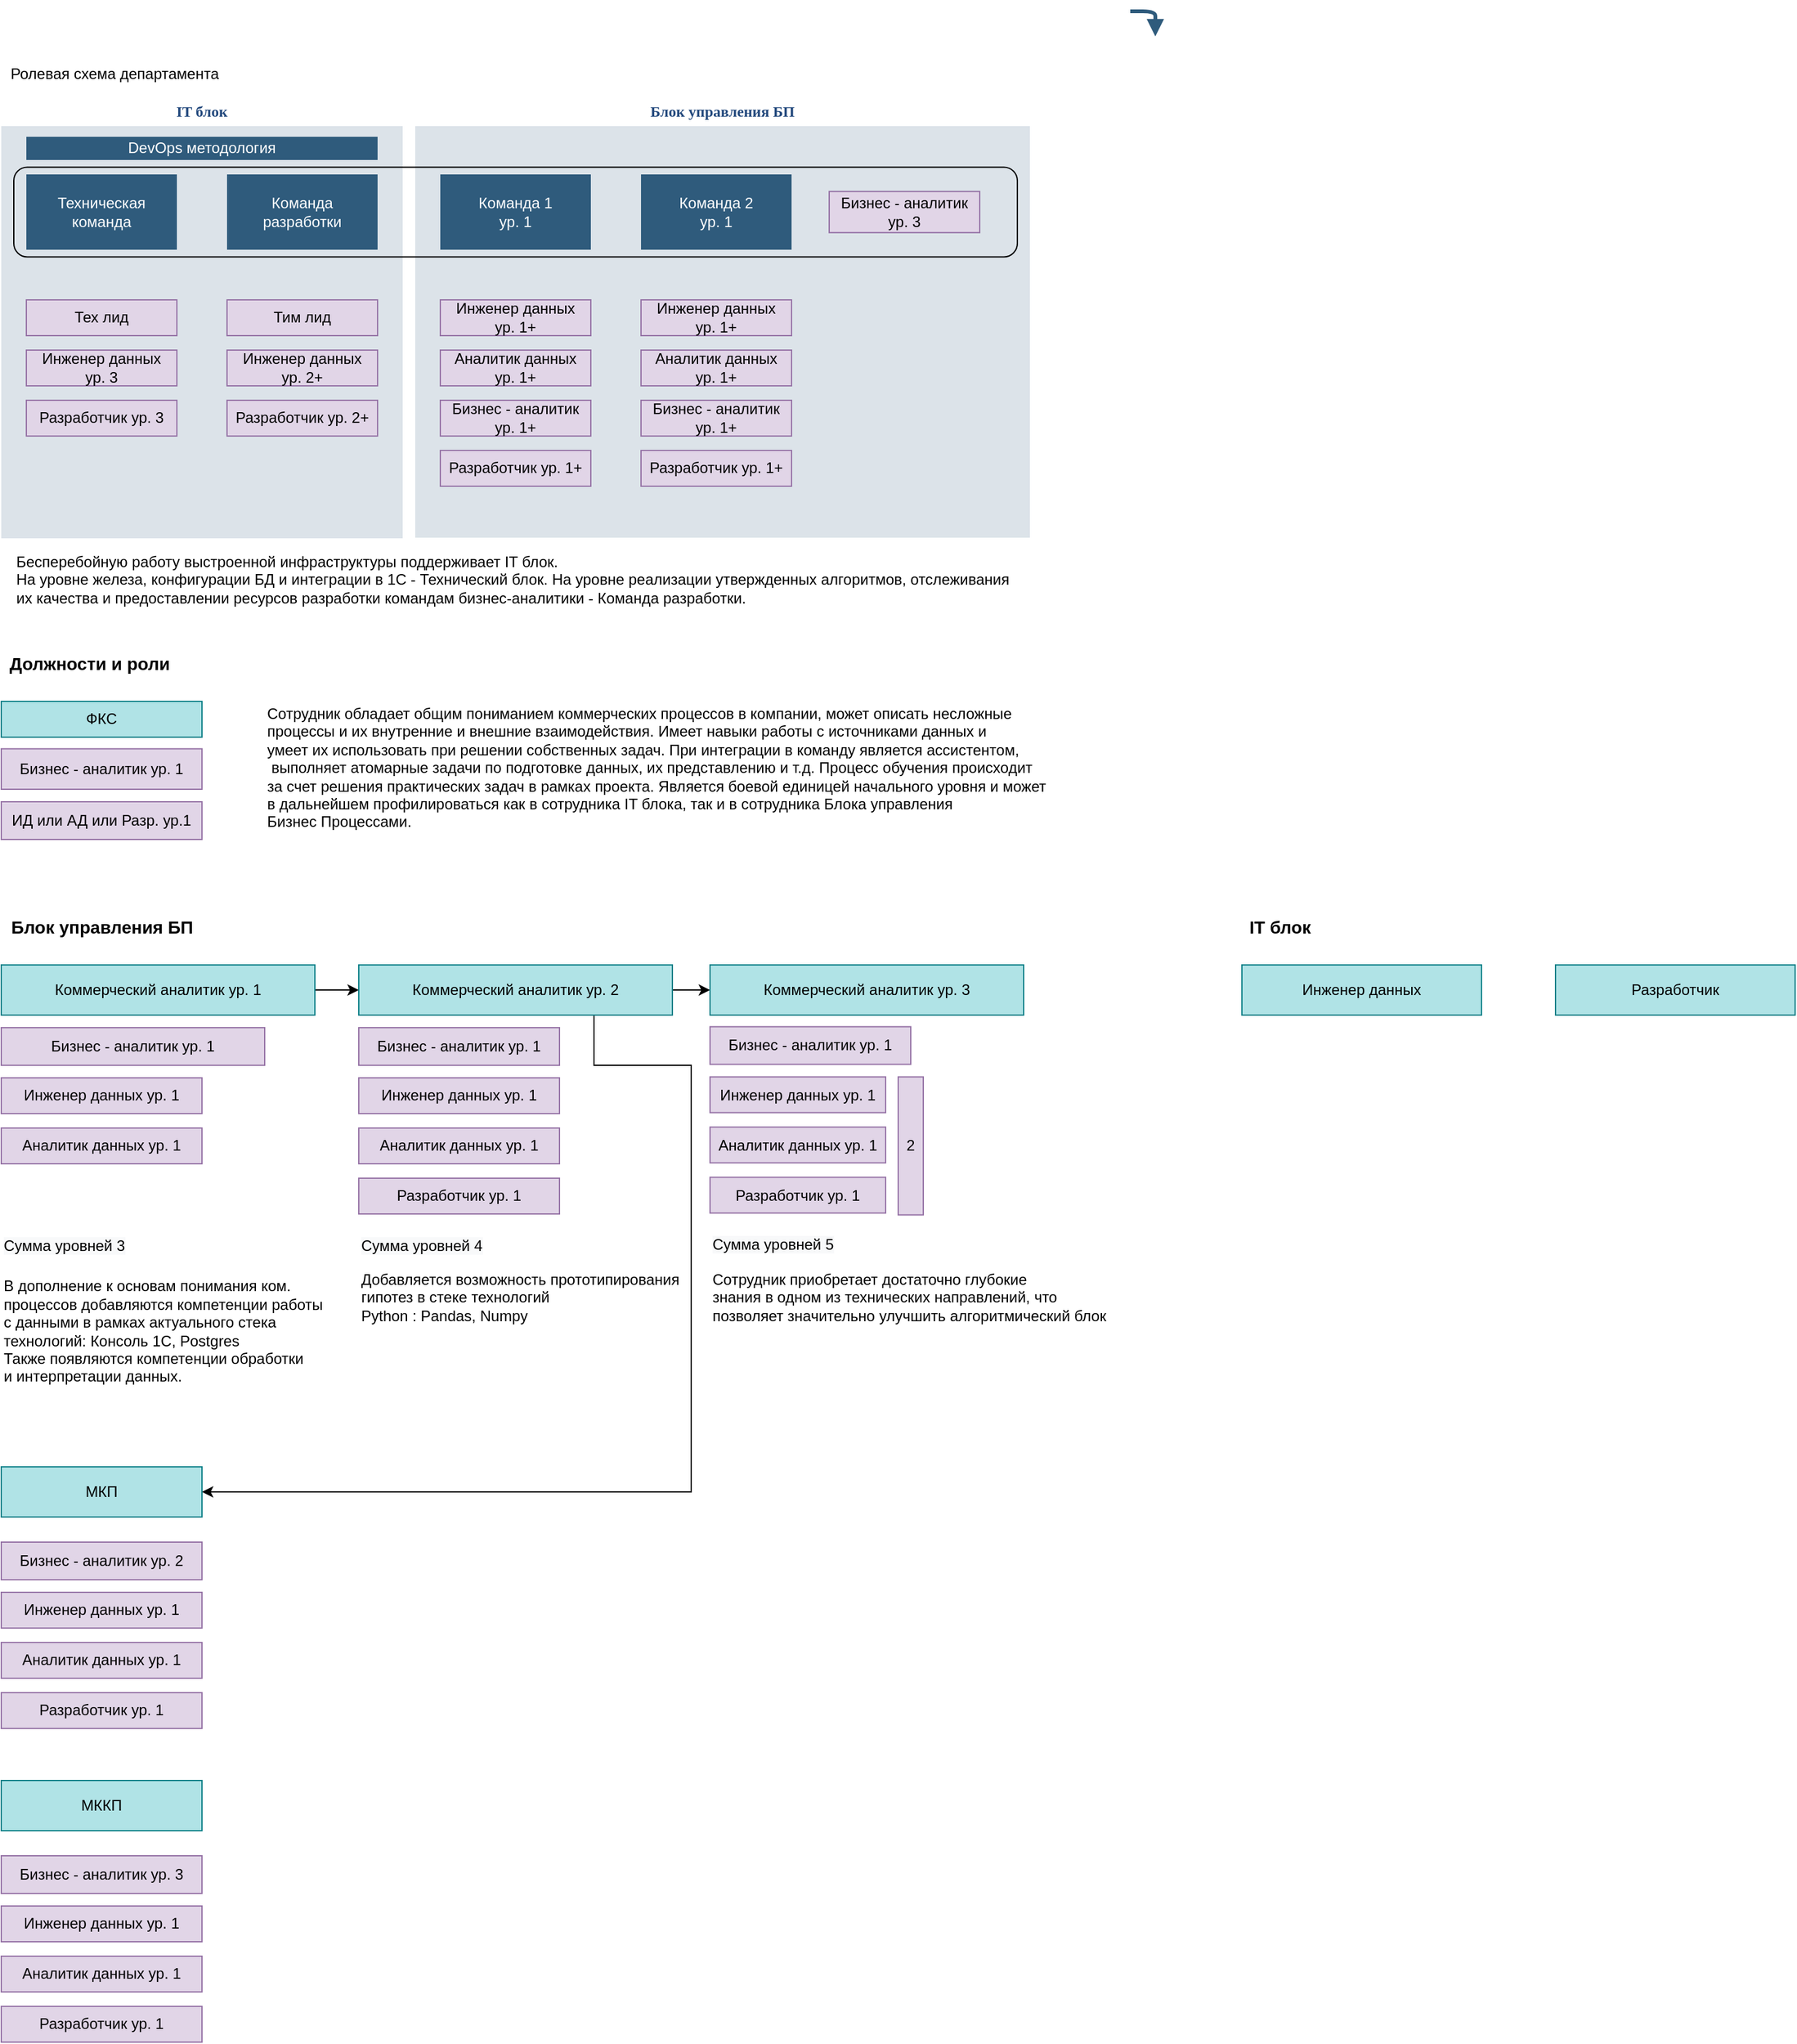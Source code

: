 <mxfile version="18.1.2" type="github">
  <diagram id="07fea595-8f29-1299-0266-81d95cde20df" name="Page-1">
    <mxGraphModel dx="3132" dy="1127" grid="1" gridSize="10" guides="1" tooltips="1" connect="1" arrows="1" fold="1" page="1" pageScale="1" pageWidth="1169" pageHeight="827" background="#ffffff" math="0" shadow="0">
      <root>
        <mxCell id="0" />
        <mxCell id="1" parent="0" />
        <mxCell id="170" value="&lt;font color=&quot;#23497d&quot;&gt;IT блок&lt;/font&gt;" style="swimlane;whiteSpace=wrap;fillColor=none;swimlaneFillColor=#BAC8D3;fontColor=#2F5B7C;fontFamily=Tahoma;html=1;strokeColor=none;opacity=50;" parent="1" vertex="1">
          <mxGeometry x="-70" y="88.5" width="320" height="351.5" as="geometry">
            <mxRectangle x="20" y="20" width="80" height="23" as="alternateBounds" />
          </mxGeometry>
        </mxCell>
        <mxCell id="171" value="Техническая команда" style="whiteSpace=wrap;shadow=0;fontColor=#FFFFFF;fontFamily=Helvetica;fontStyle=0;html=1;fontSize=12;plain-purple;strokeColor=none;fillColor=#2f5b7c;gradientColor=none;spacing=6;verticalAlign=middle;" parent="170" vertex="1">
          <mxGeometry x="20" y="61.5" width="120" height="60" as="geometry" />
        </mxCell>
        <mxCell id="172" value="Команда разработки" style="whiteSpace=wrap;strokeColor=none;fillColor=#2f5b7c;shadow=0;fontColor=#FFFFFF;fontFamily=Helvetica;fontStyle=0;html=1;fontSize=12;spacing=6;verticalAlign=middle;" parent="170" vertex="1">
          <mxGeometry x="180" y="61.5" width="120" height="60" as="geometry" />
        </mxCell>
        <mxCell id="173" value="Тех лид" style="whiteSpace=wrap;strokeColor=#9673a6;fillColor=#e1d5e7;shadow=0;fontFamily=Helvetica;fontStyle=0;html=1;fontSize=12;spacing=6;verticalAlign=middle;" parent="170" vertex="1">
          <mxGeometry x="20" y="161.5" width="120" height="28.5" as="geometry" />
        </mxCell>
        <mxCell id="182" value="DevOps методология" style="whiteSpace=wrap;strokeColor=none;fillColor=#2f5b7c;shadow=0;fontColor=#FFFFFF;fontFamily=Helvetica;fontStyle=0;html=1;fontSize=12;spacing=6;verticalAlign=middle;" parent="170" vertex="1">
          <mxGeometry x="20" y="31.5" width="280" height="18.5" as="geometry" />
        </mxCell>
        <mxCell id="q-G5kUrWomw_NDkCvjXE-217" value="Инженер данных ур. 3" style="whiteSpace=wrap;strokeColor=#9673a6;fillColor=#e1d5e7;shadow=0;fontFamily=Helvetica;fontStyle=0;html=1;fontSize=12;spacing=6;verticalAlign=middle;" vertex="1" parent="170">
          <mxGeometry x="20" y="201.5" width="120" height="28.5" as="geometry" />
        </mxCell>
        <mxCell id="q-G5kUrWomw_NDkCvjXE-218" value="Разработчик ур. 3" style="whiteSpace=wrap;strokeColor=#9673a6;fillColor=#e1d5e7;shadow=0;fontFamily=Helvetica;fontStyle=0;html=1;fontSize=12;spacing=6;verticalAlign=middle;" vertex="1" parent="170">
          <mxGeometry x="20" y="241.5" width="120" height="28.5" as="geometry" />
        </mxCell>
        <mxCell id="q-G5kUrWomw_NDkCvjXE-219" value="Тим лид" style="whiteSpace=wrap;strokeColor=#9673a6;fillColor=#e1d5e7;shadow=0;fontFamily=Helvetica;fontStyle=0;html=1;fontSize=12;spacing=6;verticalAlign=middle;" vertex="1" parent="170">
          <mxGeometry x="180" y="161.5" width="120" height="28.5" as="geometry" />
        </mxCell>
        <mxCell id="q-G5kUrWomw_NDkCvjXE-220" value="Инженер данных ур. 2+" style="whiteSpace=wrap;strokeColor=#9673a6;fillColor=#e1d5e7;shadow=0;fontFamily=Helvetica;fontStyle=0;html=1;fontSize=12;spacing=6;verticalAlign=middle;" vertex="1" parent="170">
          <mxGeometry x="180" y="201.5" width="120" height="28.5" as="geometry" />
        </mxCell>
        <mxCell id="q-G5kUrWomw_NDkCvjXE-221" value="Разработчик ур. 2+" style="whiteSpace=wrap;strokeColor=#9673a6;fillColor=#e1d5e7;shadow=0;fontFamily=Helvetica;fontStyle=0;html=1;fontSize=12;spacing=6;verticalAlign=middle;" vertex="1" parent="170">
          <mxGeometry x="180" y="241.5" width="120" height="28.5" as="geometry" />
        </mxCell>
        <mxCell id="175" value="" style="edgeStyle=segmentEdgeStyle;strokeColor=#2F5B7C;strokeWidth=3;html=1;endArrow=block;endFill=1;" parent="1" edge="1">
          <mxGeometry width="100" height="100" relative="1" as="geometry">
            <mxPoint x="830" y="20" as="sourcePoint" />
            <mxPoint x="850" y="40" as="targetPoint" />
          </mxGeometry>
        </mxCell>
        <mxCell id="q-G5kUrWomw_NDkCvjXE-231" value="Ролевая схема департамента" style="text;html=1;align=center;verticalAlign=middle;resizable=0;points=[];autosize=1;strokeColor=none;fillColor=none;" vertex="1" parent="1">
          <mxGeometry x="-70" y="60" width="180" height="20" as="geometry" />
        </mxCell>
        <mxCell id="183" value="&lt;font color=&quot;#23497d&quot;&gt;Блок управления БП&lt;/font&gt;" style="swimlane;whiteSpace=wrap;fillColor=none;swimlaneFillColor=#BAC8D3;fontColor=#2F5B7C;fontFamily=Tahoma;html=1;strokeColor=none;opacity=50;" parent="1" vertex="1">
          <mxGeometry x="260" y="88.5" width="490" height="351" as="geometry">
            <mxRectangle x="270" y="110" width="80" height="23" as="alternateBounds" />
          </mxGeometry>
        </mxCell>
        <mxCell id="184" value="Команда 1&lt;br&gt;ур. 1" style="whiteSpace=wrap;shadow=0;fontColor=#FFFFFF;fontFamily=Helvetica;fontStyle=0;html=1;fontSize=12;plain-purple;strokeColor=none;fillColor=#2f5b7c;gradientColor=none;spacing=6;verticalAlign=middle;" parent="183" vertex="1">
          <mxGeometry x="20" y="61.5" width="120" height="60" as="geometry" />
        </mxCell>
        <mxCell id="q-G5kUrWomw_NDkCvjXE-222" value="Команда 2&lt;br&gt;ур. 1" style="whiteSpace=wrap;shadow=0;fontColor=#FFFFFF;fontFamily=Helvetica;fontStyle=0;html=1;fontSize=12;plain-purple;strokeColor=none;fillColor=#2f5b7c;gradientColor=none;spacing=6;verticalAlign=middle;" vertex="1" parent="183">
          <mxGeometry x="180" y="61.5" width="120" height="60" as="geometry" />
        </mxCell>
        <mxCell id="q-G5kUrWomw_NDkCvjXE-223" value="Инженер данных ур. 1+" style="whiteSpace=wrap;strokeColor=#9673a6;fillColor=#e1d5e7;shadow=0;fontFamily=Helvetica;fontStyle=0;html=1;fontSize=12;spacing=6;verticalAlign=middle;" vertex="1" parent="183">
          <mxGeometry x="20" y="161.5" width="120" height="28.5" as="geometry" />
        </mxCell>
        <mxCell id="q-G5kUrWomw_NDkCvjXE-224" value="Аналитик данных ур. 1+" style="whiteSpace=wrap;strokeColor=#9673a6;fillColor=#e1d5e7;shadow=0;fontFamily=Helvetica;fontStyle=0;html=1;fontSize=12;spacing=6;verticalAlign=middle;" vertex="1" parent="183">
          <mxGeometry x="20" y="201.5" width="120" height="28.5" as="geometry" />
        </mxCell>
        <mxCell id="q-G5kUrWomw_NDkCvjXE-225" value="Бизнес - аналитик ур. 1+" style="whiteSpace=wrap;strokeColor=#9673a6;fillColor=#e1d5e7;shadow=0;fontFamily=Helvetica;fontStyle=0;html=1;fontSize=12;spacing=6;verticalAlign=middle;" vertex="1" parent="183">
          <mxGeometry x="20" y="241.5" width="120" height="28.5" as="geometry" />
        </mxCell>
        <mxCell id="q-G5kUrWomw_NDkCvjXE-226" value="Разработчик ур. 1+" style="whiteSpace=wrap;strokeColor=#9673a6;fillColor=#e1d5e7;shadow=0;fontFamily=Helvetica;fontStyle=0;html=1;fontSize=12;spacing=6;verticalAlign=middle;" vertex="1" parent="183">
          <mxGeometry x="20" y="281.5" width="120" height="28.5" as="geometry" />
        </mxCell>
        <mxCell id="q-G5kUrWomw_NDkCvjXE-227" value="Инженер данных ур. 1+" style="whiteSpace=wrap;strokeColor=#9673a6;fillColor=#e1d5e7;shadow=0;fontFamily=Helvetica;fontStyle=0;html=1;fontSize=12;spacing=6;verticalAlign=middle;" vertex="1" parent="183">
          <mxGeometry x="180" y="161.5" width="120" height="28.5" as="geometry" />
        </mxCell>
        <mxCell id="q-G5kUrWomw_NDkCvjXE-228" value="Аналитик данных ур. 1+" style="whiteSpace=wrap;strokeColor=#9673a6;fillColor=#e1d5e7;shadow=0;fontFamily=Helvetica;fontStyle=0;html=1;fontSize=12;spacing=6;verticalAlign=middle;" vertex="1" parent="183">
          <mxGeometry x="180" y="201.5" width="120" height="28.5" as="geometry" />
        </mxCell>
        <mxCell id="q-G5kUrWomw_NDkCvjXE-229" value="Бизнес - аналитик ур. 1+" style="whiteSpace=wrap;strokeColor=#9673a6;fillColor=#e1d5e7;shadow=0;fontFamily=Helvetica;fontStyle=0;html=1;fontSize=12;spacing=6;verticalAlign=middle;" vertex="1" parent="183">
          <mxGeometry x="180" y="241.5" width="120" height="28.5" as="geometry" />
        </mxCell>
        <mxCell id="q-G5kUrWomw_NDkCvjXE-230" value="Разработчик ур. 1+" style="whiteSpace=wrap;strokeColor=#9673a6;fillColor=#e1d5e7;shadow=0;fontFamily=Helvetica;fontStyle=0;html=1;fontSize=12;spacing=6;verticalAlign=middle;" vertex="1" parent="183">
          <mxGeometry x="180" y="281.5" width="120" height="28.5" as="geometry" />
        </mxCell>
        <mxCell id="q-G5kUrWomw_NDkCvjXE-232" value="" style="rounded=1;whiteSpace=wrap;html=1;fillColor=none;" vertex="1" parent="183">
          <mxGeometry x="-320" y="55.75" width="800" height="71.5" as="geometry" />
        </mxCell>
        <mxCell id="q-G5kUrWomw_NDkCvjXE-233" value="Бизнес - аналитик ур. 3" style="whiteSpace=wrap;strokeColor=#9673a6;fillColor=#e1d5e7;shadow=0;fontFamily=Helvetica;fontStyle=0;html=1;fontSize=12;spacing=6;verticalAlign=middle;" vertex="1" parent="183">
          <mxGeometry x="330" y="75.13" width="120" height="32.75" as="geometry" />
        </mxCell>
        <mxCell id="q-G5kUrWomw_NDkCvjXE-234" value="&lt;font style=&quot;font-size: 14px;&quot;&gt;&lt;b&gt;Должности и роли&lt;/b&gt;&lt;/font&gt;" style="text;html=1;align=center;verticalAlign=middle;resizable=0;points=[];autosize=1;strokeColor=none;fillColor=none;" vertex="1" parent="1">
          <mxGeometry x="-70" y="530" width="140" height="20" as="geometry" />
        </mxCell>
        <mxCell id="q-G5kUrWomw_NDkCvjXE-276" style="edgeStyle=orthogonalEdgeStyle;rounded=0;orthogonalLoop=1;jettySize=auto;html=1;exitX=1;exitY=0.5;exitDx=0;exitDy=0;entryX=0;entryY=0.5;entryDx=0;entryDy=0;fontSize=14;" edge="1" parent="1" source="q-G5kUrWomw_NDkCvjXE-235" target="q-G5kUrWomw_NDkCvjXE-243">
          <mxGeometry relative="1" as="geometry" />
        </mxCell>
        <mxCell id="q-G5kUrWomw_NDkCvjXE-235" value="Коммерческий аналитик ур. 1" style="whiteSpace=wrap;strokeColor=#0e8088;fillColor=#b0e3e6;shadow=0;fontFamily=Helvetica;fontStyle=0;html=1;fontSize=12;spacing=6;verticalAlign=middle;" vertex="1" parent="1">
          <mxGeometry x="-70" y="780" width="250" height="40" as="geometry" />
        </mxCell>
        <mxCell id="q-G5kUrWomw_NDkCvjXE-236" value="ФКС" style="whiteSpace=wrap;strokeColor=#0e8088;fillColor=#b0e3e6;shadow=0;fontFamily=Helvetica;fontStyle=0;html=1;fontSize=12;spacing=6;verticalAlign=middle;" vertex="1" parent="1">
          <mxGeometry x="-70" y="570" width="160" height="28.5" as="geometry" />
        </mxCell>
        <mxCell id="q-G5kUrWomw_NDkCvjXE-237" value="Бизнес - аналитик ур. 1" style="whiteSpace=wrap;strokeColor=#9673a6;fillColor=#e1d5e7;shadow=0;fontFamily=Helvetica;fontStyle=0;html=1;fontSize=12;spacing=6;verticalAlign=middle;" vertex="1" parent="1">
          <mxGeometry x="-70" y="607.75" width="160" height="32.25" as="geometry" />
        </mxCell>
        <mxCell id="q-G5kUrWomw_NDkCvjXE-238" value="Инженер данных ур. 1" style="whiteSpace=wrap;strokeColor=#9673a6;fillColor=#e1d5e7;shadow=0;fontFamily=Helvetica;fontStyle=0;html=1;fontSize=12;spacing=6;verticalAlign=middle;" vertex="1" parent="1">
          <mxGeometry x="-70" y="870" width="160" height="28.5" as="geometry" />
        </mxCell>
        <mxCell id="q-G5kUrWomw_NDkCvjXE-239" value="ИД или АД или Разр. ур.1" style="whiteSpace=wrap;strokeColor=#9673a6;fillColor=#e1d5e7;shadow=0;fontFamily=Helvetica;fontStyle=0;html=1;fontSize=12;spacing=6;verticalAlign=middle;" vertex="1" parent="1">
          <mxGeometry x="-70" y="650" width="160" height="30" as="geometry" />
        </mxCell>
        <mxCell id="q-G5kUrWomw_NDkCvjXE-240" value="Аналитик данных ур. 1" style="whiteSpace=wrap;strokeColor=#9673a6;fillColor=#e1d5e7;shadow=0;fontFamily=Helvetica;fontStyle=0;html=1;fontSize=12;spacing=6;verticalAlign=middle;" vertex="1" parent="1">
          <mxGeometry x="-70" y="910" width="160" height="28.5" as="geometry" />
        </mxCell>
        <mxCell id="q-G5kUrWomw_NDkCvjXE-241" value="Бизнес - аналитик ур. 1" style="whiteSpace=wrap;strokeColor=#9673a6;fillColor=#e1d5e7;shadow=0;fontFamily=Helvetica;fontStyle=0;html=1;fontSize=12;spacing=6;verticalAlign=middle;" vertex="1" parent="1">
          <mxGeometry x="-70" y="830" width="210" height="30" as="geometry" />
        </mxCell>
        <mxCell id="q-G5kUrWomw_NDkCvjXE-277" style="edgeStyle=orthogonalEdgeStyle;rounded=0;orthogonalLoop=1;jettySize=auto;html=1;exitX=1;exitY=0.5;exitDx=0;exitDy=0;entryX=0;entryY=0.5;entryDx=0;entryDy=0;fontSize=14;" edge="1" parent="1" source="q-G5kUrWomw_NDkCvjXE-243" target="q-G5kUrWomw_NDkCvjXE-248">
          <mxGeometry relative="1" as="geometry" />
        </mxCell>
        <mxCell id="q-G5kUrWomw_NDkCvjXE-278" style="edgeStyle=orthogonalEdgeStyle;rounded=0;orthogonalLoop=1;jettySize=auto;html=1;exitX=0.75;exitY=1;exitDx=0;exitDy=0;entryX=1;entryY=0.5;entryDx=0;entryDy=0;fontSize=14;" edge="1" parent="1" source="q-G5kUrWomw_NDkCvjXE-243" target="q-G5kUrWomw_NDkCvjXE-254">
          <mxGeometry relative="1" as="geometry">
            <Array as="points">
              <mxPoint x="403" y="860" />
              <mxPoint x="480" y="860" />
              <mxPoint x="480" y="1200" />
            </Array>
          </mxGeometry>
        </mxCell>
        <mxCell id="q-G5kUrWomw_NDkCvjXE-243" value="Коммерческий аналитик ур. 2" style="whiteSpace=wrap;strokeColor=#0e8088;fillColor=#b0e3e6;shadow=0;fontFamily=Helvetica;fontStyle=0;html=1;fontSize=12;spacing=6;verticalAlign=middle;" vertex="1" parent="1">
          <mxGeometry x="215" y="780" width="250" height="40" as="geometry" />
        </mxCell>
        <mxCell id="q-G5kUrWomw_NDkCvjXE-244" value="Инженер данных ур. 1" style="whiteSpace=wrap;strokeColor=#9673a6;fillColor=#e1d5e7;shadow=0;fontFamily=Helvetica;fontStyle=0;html=1;fontSize=12;spacing=6;verticalAlign=middle;" vertex="1" parent="1">
          <mxGeometry x="215" y="870" width="160" height="28.5" as="geometry" />
        </mxCell>
        <mxCell id="q-G5kUrWomw_NDkCvjXE-245" value="Аналитик данных ур. 1" style="whiteSpace=wrap;strokeColor=#9673a6;fillColor=#e1d5e7;shadow=0;fontFamily=Helvetica;fontStyle=0;html=1;fontSize=12;spacing=6;verticalAlign=middle;" vertex="1" parent="1">
          <mxGeometry x="215" y="910" width="160" height="28.5" as="geometry" />
        </mxCell>
        <mxCell id="q-G5kUrWomw_NDkCvjXE-246" value="Бизнес - аналитик ур. 1" style="whiteSpace=wrap;strokeColor=#9673a6;fillColor=#e1d5e7;shadow=0;fontFamily=Helvetica;fontStyle=0;html=1;fontSize=12;spacing=6;verticalAlign=middle;" vertex="1" parent="1">
          <mxGeometry x="215" y="830" width="160" height="30" as="geometry" />
        </mxCell>
        <mxCell id="q-G5kUrWomw_NDkCvjXE-247" value="Разработчик ур. 1" style="whiteSpace=wrap;strokeColor=#9673a6;fillColor=#e1d5e7;shadow=0;fontFamily=Helvetica;fontStyle=0;html=1;fontSize=12;spacing=6;verticalAlign=middle;" vertex="1" parent="1">
          <mxGeometry x="215" y="950" width="160" height="28.5" as="geometry" />
        </mxCell>
        <mxCell id="q-G5kUrWomw_NDkCvjXE-248" value="Коммерческий аналитик ур. 3" style="whiteSpace=wrap;strokeColor=#0e8088;fillColor=#b0e3e6;shadow=0;fontFamily=Helvetica;fontStyle=0;html=1;fontSize=12;spacing=6;verticalAlign=middle;" vertex="1" parent="1">
          <mxGeometry x="495" y="780" width="250" height="40" as="geometry" />
        </mxCell>
        <mxCell id="q-G5kUrWomw_NDkCvjXE-249" value="Инженер данных ур. 1" style="whiteSpace=wrap;strokeColor=#9673a6;fillColor=#e1d5e7;shadow=0;fontFamily=Helvetica;fontStyle=0;html=1;fontSize=12;spacing=6;verticalAlign=middle;" vertex="1" parent="1">
          <mxGeometry x="495" y="869.25" width="140" height="28.5" as="geometry" />
        </mxCell>
        <mxCell id="q-G5kUrWomw_NDkCvjXE-250" value="Аналитик данных ур. 1" style="whiteSpace=wrap;strokeColor=#9673a6;fillColor=#e1d5e7;shadow=0;fontFamily=Helvetica;fontStyle=0;html=1;fontSize=12;spacing=6;verticalAlign=middle;" vertex="1" parent="1">
          <mxGeometry x="495" y="909.25" width="140" height="28.5" as="geometry" />
        </mxCell>
        <mxCell id="q-G5kUrWomw_NDkCvjXE-251" value="Бизнес - аналитик ур. 1" style="whiteSpace=wrap;strokeColor=#9673a6;fillColor=#e1d5e7;shadow=0;fontFamily=Helvetica;fontStyle=0;html=1;fontSize=12;spacing=6;verticalAlign=middle;" vertex="1" parent="1">
          <mxGeometry x="495" y="829.25" width="160" height="30" as="geometry" />
        </mxCell>
        <mxCell id="q-G5kUrWomw_NDkCvjXE-252" value="Разработчик ур. 1" style="whiteSpace=wrap;strokeColor=#9673a6;fillColor=#e1d5e7;shadow=0;fontFamily=Helvetica;fontStyle=0;html=1;fontSize=12;spacing=6;verticalAlign=middle;" vertex="1" parent="1">
          <mxGeometry x="495" y="949.25" width="140" height="28.5" as="geometry" />
        </mxCell>
        <mxCell id="q-G5kUrWomw_NDkCvjXE-253" value="2" style="whiteSpace=wrap;strokeColor=#9673a6;fillColor=#e1d5e7;shadow=0;fontFamily=Helvetica;fontStyle=0;html=1;fontSize=12;spacing=6;verticalAlign=middle;" vertex="1" parent="1">
          <mxGeometry x="645" y="869.25" width="20" height="110" as="geometry" />
        </mxCell>
        <mxCell id="q-G5kUrWomw_NDkCvjXE-254" value="МКП" style="whiteSpace=wrap;strokeColor=#0e8088;fillColor=#b0e3e6;shadow=0;fontFamily=Helvetica;fontStyle=0;html=1;fontSize=12;spacing=6;verticalAlign=middle;" vertex="1" parent="1">
          <mxGeometry x="-70" y="1180" width="160" height="40" as="geometry" />
        </mxCell>
        <mxCell id="q-G5kUrWomw_NDkCvjXE-255" value="Инженер данных ур. 1" style="whiteSpace=wrap;strokeColor=#9673a6;fillColor=#e1d5e7;shadow=0;fontFamily=Helvetica;fontStyle=0;html=1;fontSize=12;spacing=6;verticalAlign=middle;" vertex="1" parent="1">
          <mxGeometry x="-70" y="1280" width="160" height="28.5" as="geometry" />
        </mxCell>
        <mxCell id="q-G5kUrWomw_NDkCvjXE-256" value="Аналитик данных ур. 1" style="whiteSpace=wrap;strokeColor=#9673a6;fillColor=#e1d5e7;shadow=0;fontFamily=Helvetica;fontStyle=0;html=1;fontSize=12;spacing=6;verticalAlign=middle;" vertex="1" parent="1">
          <mxGeometry x="-70" y="1320" width="160" height="28.5" as="geometry" />
        </mxCell>
        <mxCell id="q-G5kUrWomw_NDkCvjXE-257" value="Бизнес - аналитик ур. 2" style="whiteSpace=wrap;strokeColor=#9673a6;fillColor=#e1d5e7;shadow=0;fontFamily=Helvetica;fontStyle=0;html=1;fontSize=12;spacing=6;verticalAlign=middle;" vertex="1" parent="1">
          <mxGeometry x="-70" y="1240" width="160" height="30" as="geometry" />
        </mxCell>
        <mxCell id="q-G5kUrWomw_NDkCvjXE-258" value="Разработчик ур. 1" style="whiteSpace=wrap;strokeColor=#9673a6;fillColor=#e1d5e7;shadow=0;fontFamily=Helvetica;fontStyle=0;html=1;fontSize=12;spacing=6;verticalAlign=middle;" vertex="1" parent="1">
          <mxGeometry x="-70" y="1360" width="160" height="28.5" as="geometry" />
        </mxCell>
        <mxCell id="q-G5kUrWomw_NDkCvjXE-259" value="МККП" style="whiteSpace=wrap;strokeColor=#0e8088;fillColor=#b0e3e6;shadow=0;fontFamily=Helvetica;fontStyle=0;html=1;fontSize=12;spacing=6;verticalAlign=middle;" vertex="1" parent="1">
          <mxGeometry x="-70" y="1430" width="160" height="40" as="geometry" />
        </mxCell>
        <mxCell id="q-G5kUrWomw_NDkCvjXE-260" value="Инженер данных ур. 1" style="whiteSpace=wrap;strokeColor=#9673a6;fillColor=#e1d5e7;shadow=0;fontFamily=Helvetica;fontStyle=0;html=1;fontSize=12;spacing=6;verticalAlign=middle;" vertex="1" parent="1">
          <mxGeometry x="-70" y="1530" width="160" height="28.5" as="geometry" />
        </mxCell>
        <mxCell id="q-G5kUrWomw_NDkCvjXE-261" value="Аналитик данных ур. 1" style="whiteSpace=wrap;strokeColor=#9673a6;fillColor=#e1d5e7;shadow=0;fontFamily=Helvetica;fontStyle=0;html=1;fontSize=12;spacing=6;verticalAlign=middle;" vertex="1" parent="1">
          <mxGeometry x="-70" y="1570" width="160" height="28.5" as="geometry" />
        </mxCell>
        <mxCell id="q-G5kUrWomw_NDkCvjXE-262" value="Бизнес - аналитик ур. 3" style="whiteSpace=wrap;strokeColor=#9673a6;fillColor=#e1d5e7;shadow=0;fontFamily=Helvetica;fontStyle=0;html=1;fontSize=12;spacing=6;verticalAlign=middle;" vertex="1" parent="1">
          <mxGeometry x="-70" y="1490" width="160" height="30" as="geometry" />
        </mxCell>
        <mxCell id="q-G5kUrWomw_NDkCvjXE-263" value="Разработчик ур. 1" style="whiteSpace=wrap;strokeColor=#9673a6;fillColor=#e1d5e7;shadow=0;fontFamily=Helvetica;fontStyle=0;html=1;fontSize=12;spacing=6;verticalAlign=middle;" vertex="1" parent="1">
          <mxGeometry x="-70" y="1610" width="160" height="28.5" as="geometry" />
        </mxCell>
        <mxCell id="q-G5kUrWomw_NDkCvjXE-266" value="&lt;span style=&quot;color: rgb(0, 0, 0); font-family: Helvetica; font-size: 12px; font-style: normal; font-variant-ligatures: normal; font-variant-caps: normal; font-weight: 400; letter-spacing: normal; orphans: 2; text-align: center; text-indent: 0px; text-transform: none; widows: 2; word-spacing: 0px; -webkit-text-stroke-width: 0px; background-color: rgb(248, 249, 250); text-decoration-thickness: initial; text-decoration-style: initial; text-decoration-color: initial; float: none; display: inline !important;&quot;&gt;Сумма уровней 3&lt;/span&gt;" style="text;whiteSpace=wrap;html=1;" vertex="1" parent="1">
          <mxGeometry x="-70" y="990" width="120" height="30" as="geometry" />
        </mxCell>
        <mxCell id="q-G5kUrWomw_NDkCvjXE-267" value="&lt;span style=&quot;color: rgb(0, 0, 0); font-family: Helvetica; font-size: 12px; font-style: normal; font-variant-ligatures: normal; font-variant-caps: normal; font-weight: 400; letter-spacing: normal; orphans: 2; text-align: center; text-indent: 0px; text-transform: none; widows: 2; word-spacing: 0px; -webkit-text-stroke-width: 0px; background-color: rgb(248, 249, 250); text-decoration-thickness: initial; text-decoration-style: initial; text-decoration-color: initial; float: none; display: inline !important;&quot;&gt;Сумма уровней 4&lt;/span&gt;" style="text;whiteSpace=wrap;html=1;" vertex="1" parent="1">
          <mxGeometry x="215" y="990" width="120" height="30" as="geometry" />
        </mxCell>
        <mxCell id="q-G5kUrWomw_NDkCvjXE-268" value="&lt;span style=&quot;color: rgb(0, 0, 0); font-family: Helvetica; font-size: 12px; font-style: normal; font-variant-ligatures: normal; font-variant-caps: normal; font-weight: 400; letter-spacing: normal; orphans: 2; text-align: center; text-indent: 0px; text-transform: none; widows: 2; word-spacing: 0px; -webkit-text-stroke-width: 0px; background-color: rgb(248, 249, 250); text-decoration-thickness: initial; text-decoration-style: initial; text-decoration-color: initial; float: none; display: inline !important;&quot;&gt;Сумма уровней 5&lt;/span&gt;" style="text;whiteSpace=wrap;html=1;" vertex="1" parent="1">
          <mxGeometry x="495" y="989.25" width="120" height="30" as="geometry" />
        </mxCell>
        <mxCell id="q-G5kUrWomw_NDkCvjXE-265" value="&lt;div style=&quot;&quot;&gt;&lt;span style=&quot;background-color: initial;&quot;&gt;Сотрудник обладает общим пониманием коммерческих процессов в компании,&amp;nbsp;&lt;/span&gt;&lt;span style=&quot;background-color: initial;&quot;&gt;может описать несложные&amp;nbsp;&lt;/span&gt;&lt;/div&gt;&lt;div style=&quot;&quot;&gt;&lt;span style=&quot;background-color: initial;&quot;&gt;процессы и их внутренние и внешние взаимодействия.&amp;nbsp;&lt;/span&gt;&lt;span style=&quot;background-color: initial;&quot;&gt;Имеет навыки работы с источниками данных и&amp;nbsp;&lt;/span&gt;&lt;/div&gt;&lt;div style=&quot;&quot;&gt;&lt;span style=&quot;background-color: initial;&quot;&gt;умеет их использовать при решении собственных задач.&amp;nbsp;&lt;/span&gt;&lt;span style=&quot;background-color: initial;&quot;&gt;При интеграции в команду является ассистентом,&lt;/span&gt;&lt;/div&gt;&lt;div style=&quot;&quot;&gt;&lt;span style=&quot;background-color: initial;&quot;&gt;&amp;nbsp;выполняет атомарные задачи по подготовке данных, их представлению и т.д. Процесс обучения происходит&amp;nbsp;&lt;/span&gt;&lt;/div&gt;&lt;div style=&quot;&quot;&gt;&lt;span style=&quot;background-color: initial;&quot;&gt;за счет решения практических задач в рамках проекта. Является боевой единицей начального уровня и может&amp;nbsp;&lt;/span&gt;&lt;/div&gt;&lt;div style=&quot;&quot;&gt;в дальнейшем профилироваться как в сотрудника IT блока, так и в сотрудника Блока управления&amp;nbsp;&lt;/div&gt;&lt;div style=&quot;&quot;&gt;Бизнес Процессами.&lt;/div&gt;&lt;div style=&quot;&quot;&gt;&lt;br&gt;&lt;/div&gt;" style="text;html=1;align=left;verticalAlign=middle;resizable=0;points=[];autosize=1;strokeColor=none;fillColor=none;" vertex="1" parent="1">
          <mxGeometry x="140" y="570" width="640" height="120" as="geometry" />
        </mxCell>
        <mxCell id="q-G5kUrWomw_NDkCvjXE-270" value="В дополнение к основам понимания ком. &lt;br&gt;процессов добавляются компетенции работы &lt;br&gt;с данными в рамках&amp;nbsp;актуального стека &lt;br&gt;технологий: Консоль 1С, Postgres&amp;nbsp;&lt;br&gt;Также появляются компетенции&amp;nbsp;обработки &lt;br&gt;и интерпретации данных." style="text;html=1;align=left;verticalAlign=middle;resizable=0;points=[];autosize=1;strokeColor=none;fillColor=none;" vertex="1" parent="1">
          <mxGeometry x="-70" y="1027" width="270" height="90" as="geometry" />
        </mxCell>
        <mxCell id="q-G5kUrWomw_NDkCvjXE-271" value="Добавляется возможность&amp;nbsp;прототипирования &lt;br&gt;гипотез в стеке технологий&lt;br&gt;Python : Pandas, Numpy" style="text;html=1;align=left;verticalAlign=middle;resizable=0;points=[];autosize=1;strokeColor=none;fillColor=none;" vertex="1" parent="1">
          <mxGeometry x="215" y="1020" width="270" height="50" as="geometry" />
        </mxCell>
        <mxCell id="q-G5kUrWomw_NDkCvjXE-272" value="Бесперебойную работу выстроенной инфраструктуры поддерживает IT блок. &lt;br&gt;На уровне железа, конфигурации БД и интеграции в 1С - Технический блок. На уровне реализации утвержденных алгоритмов, отслеживания&amp;nbsp;&lt;br&gt;их качества и предоставлении ресурсов разработки командам бизнес-аналитики - Команда разработки.&lt;br&gt;&amp;nbsp;&amp;nbsp;" style="text;html=1;align=left;verticalAlign=middle;resizable=0;points=[];autosize=1;strokeColor=none;fillColor=none;" vertex="1" parent="1">
          <mxGeometry x="-60" y="450" width="810" height="60" as="geometry" />
        </mxCell>
        <mxCell id="q-G5kUrWomw_NDkCvjXE-274" value="&lt;b&gt;Блок управления БП&lt;/b&gt;" style="text;html=1;align=center;verticalAlign=middle;resizable=0;points=[];autosize=1;strokeColor=none;fillColor=none;fontSize=14;" vertex="1" parent="1">
          <mxGeometry x="-70" y="740" width="160" height="20" as="geometry" />
        </mxCell>
        <mxCell id="q-G5kUrWomw_NDkCvjXE-275" value="Сотрудник приобретает достаточно глубокие &lt;br&gt;знания в одном из технических направлений, что&amp;nbsp;&lt;br&gt;позволяет значительно улучшить алгоритмический блок" style="text;html=1;align=left;verticalAlign=middle;resizable=0;points=[];autosize=1;strokeColor=none;fillColor=none;" vertex="1" parent="1">
          <mxGeometry x="495" y="1020" width="330" height="50" as="geometry" />
        </mxCell>
        <mxCell id="q-G5kUrWomw_NDkCvjXE-279" value="&lt;b&gt;IT блок&lt;/b&gt;" style="text;html=1;align=center;verticalAlign=middle;resizable=0;points=[];autosize=1;strokeColor=none;fillColor=none;fontSize=14;" vertex="1" parent="1">
          <mxGeometry x="919" y="740" width="60" height="20" as="geometry" />
        </mxCell>
        <mxCell id="q-G5kUrWomw_NDkCvjXE-280" value="Инженер данных" style="whiteSpace=wrap;strokeColor=#0e8088;fillColor=#b0e3e6;shadow=0;fontFamily=Helvetica;fontStyle=0;html=1;fontSize=12;spacing=6;verticalAlign=middle;" vertex="1" parent="1">
          <mxGeometry x="919" y="780" width="191" height="40" as="geometry" />
        </mxCell>
        <mxCell id="q-G5kUrWomw_NDkCvjXE-281" value="Разработчик" style="whiteSpace=wrap;strokeColor=#0e8088;fillColor=#b0e3e6;shadow=0;fontFamily=Helvetica;fontStyle=0;html=1;fontSize=12;spacing=6;verticalAlign=middle;" vertex="1" parent="1">
          <mxGeometry x="1169" y="780" width="191" height="40" as="geometry" />
        </mxCell>
      </root>
    </mxGraphModel>
  </diagram>
</mxfile>
